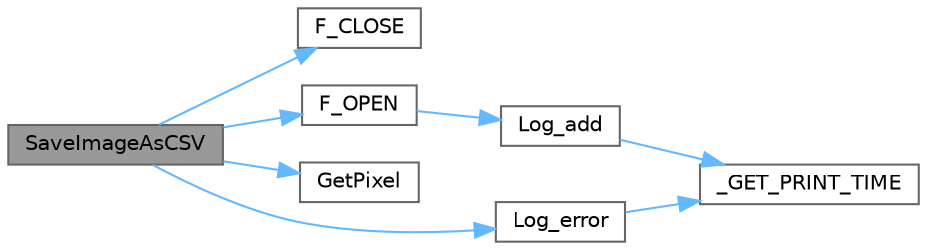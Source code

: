 digraph "SaveImageAsCSV"
{
 // LATEX_PDF_SIZE
  bgcolor="transparent";
  edge [fontname=Helvetica,fontsize=10,labelfontname=Helvetica,labelfontsize=10];
  node [fontname=Helvetica,fontsize=10,shape=box,height=0.2,width=0.4];
  rankdir="LR";
  Node1 [id="Node000001",label="SaveImageAsCSV",height=0.2,width=0.4,color="gray40", fillcolor="grey60", style="filled", fontcolor="black",tooltip=" "];
  Node1 -> Node2 [id="edge22_Node000001_Node000002",color="steelblue1",style="solid",tooltip=" "];
  Node2 [id="Node000002",label="F_CLOSE",height=0.2,width=0.4,color="grey40", fillcolor="white", style="filled",URL="$dc/d5d/a00278.html#ad62e6a72675aa7b389460e97f4e6d998",tooltip=" "];
  Node1 -> Node3 [id="edge23_Node000001_Node000003",color="steelblue1",style="solid",tooltip=" "];
  Node3 [id="Node000003",label="F_OPEN",height=0.2,width=0.4,color="grey40", fillcolor="white", style="filled",URL="$dc/d5d/a00278.html#a05d25080a4592a86386f6d0d3d48496c",tooltip=" "];
  Node3 -> Node4 [id="edge24_Node000003_Node000004",color="steelblue1",style="solid",tooltip=" "];
  Node4 [id="Node000004",label="Log_add",height=0.2,width=0.4,color="grey40", fillcolor="white", style="filled",URL="$d5/d42/a00269.html#a61353ebf0328d8bd1f61f224305e64bb",tooltip=" "];
  Node4 -> Node5 [id="edge25_Node000004_Node000005",color="steelblue1",style="solid",tooltip=" "];
  Node5 [id="Node000005",label="_GET_PRINT_TIME",height=0.2,width=0.4,color="grey40", fillcolor="white", style="filled",URL="$d5/d42/a00269.html#a89eb41300c751659cb27ad5955449bdc",tooltip=" "];
  Node1 -> Node6 [id="edge26_Node000001_Node000006",color="steelblue1",style="solid",tooltip=" "];
  Node6 [id="Node000006",label="GetPixel",height=0.2,width=0.4,color="grey40", fillcolor="white", style="filled",URL="$d0/d39/a00314.html#a78477801fe183cdf32e60df1c92b7320",tooltip=" "];
  Node1 -> Node7 [id="edge27_Node000001_Node000007",color="steelblue1",style="solid",tooltip=" "];
  Node7 [id="Node000007",label="Log_error",height=0.2,width=0.4,color="grey40", fillcolor="white", style="filled",URL="$d5/d42/a00269.html#ad795690a809192117add6898be812267",tooltip=" "];
  Node7 -> Node5 [id="edge28_Node000007_Node000005",color="steelblue1",style="solid",tooltip=" "];
}

